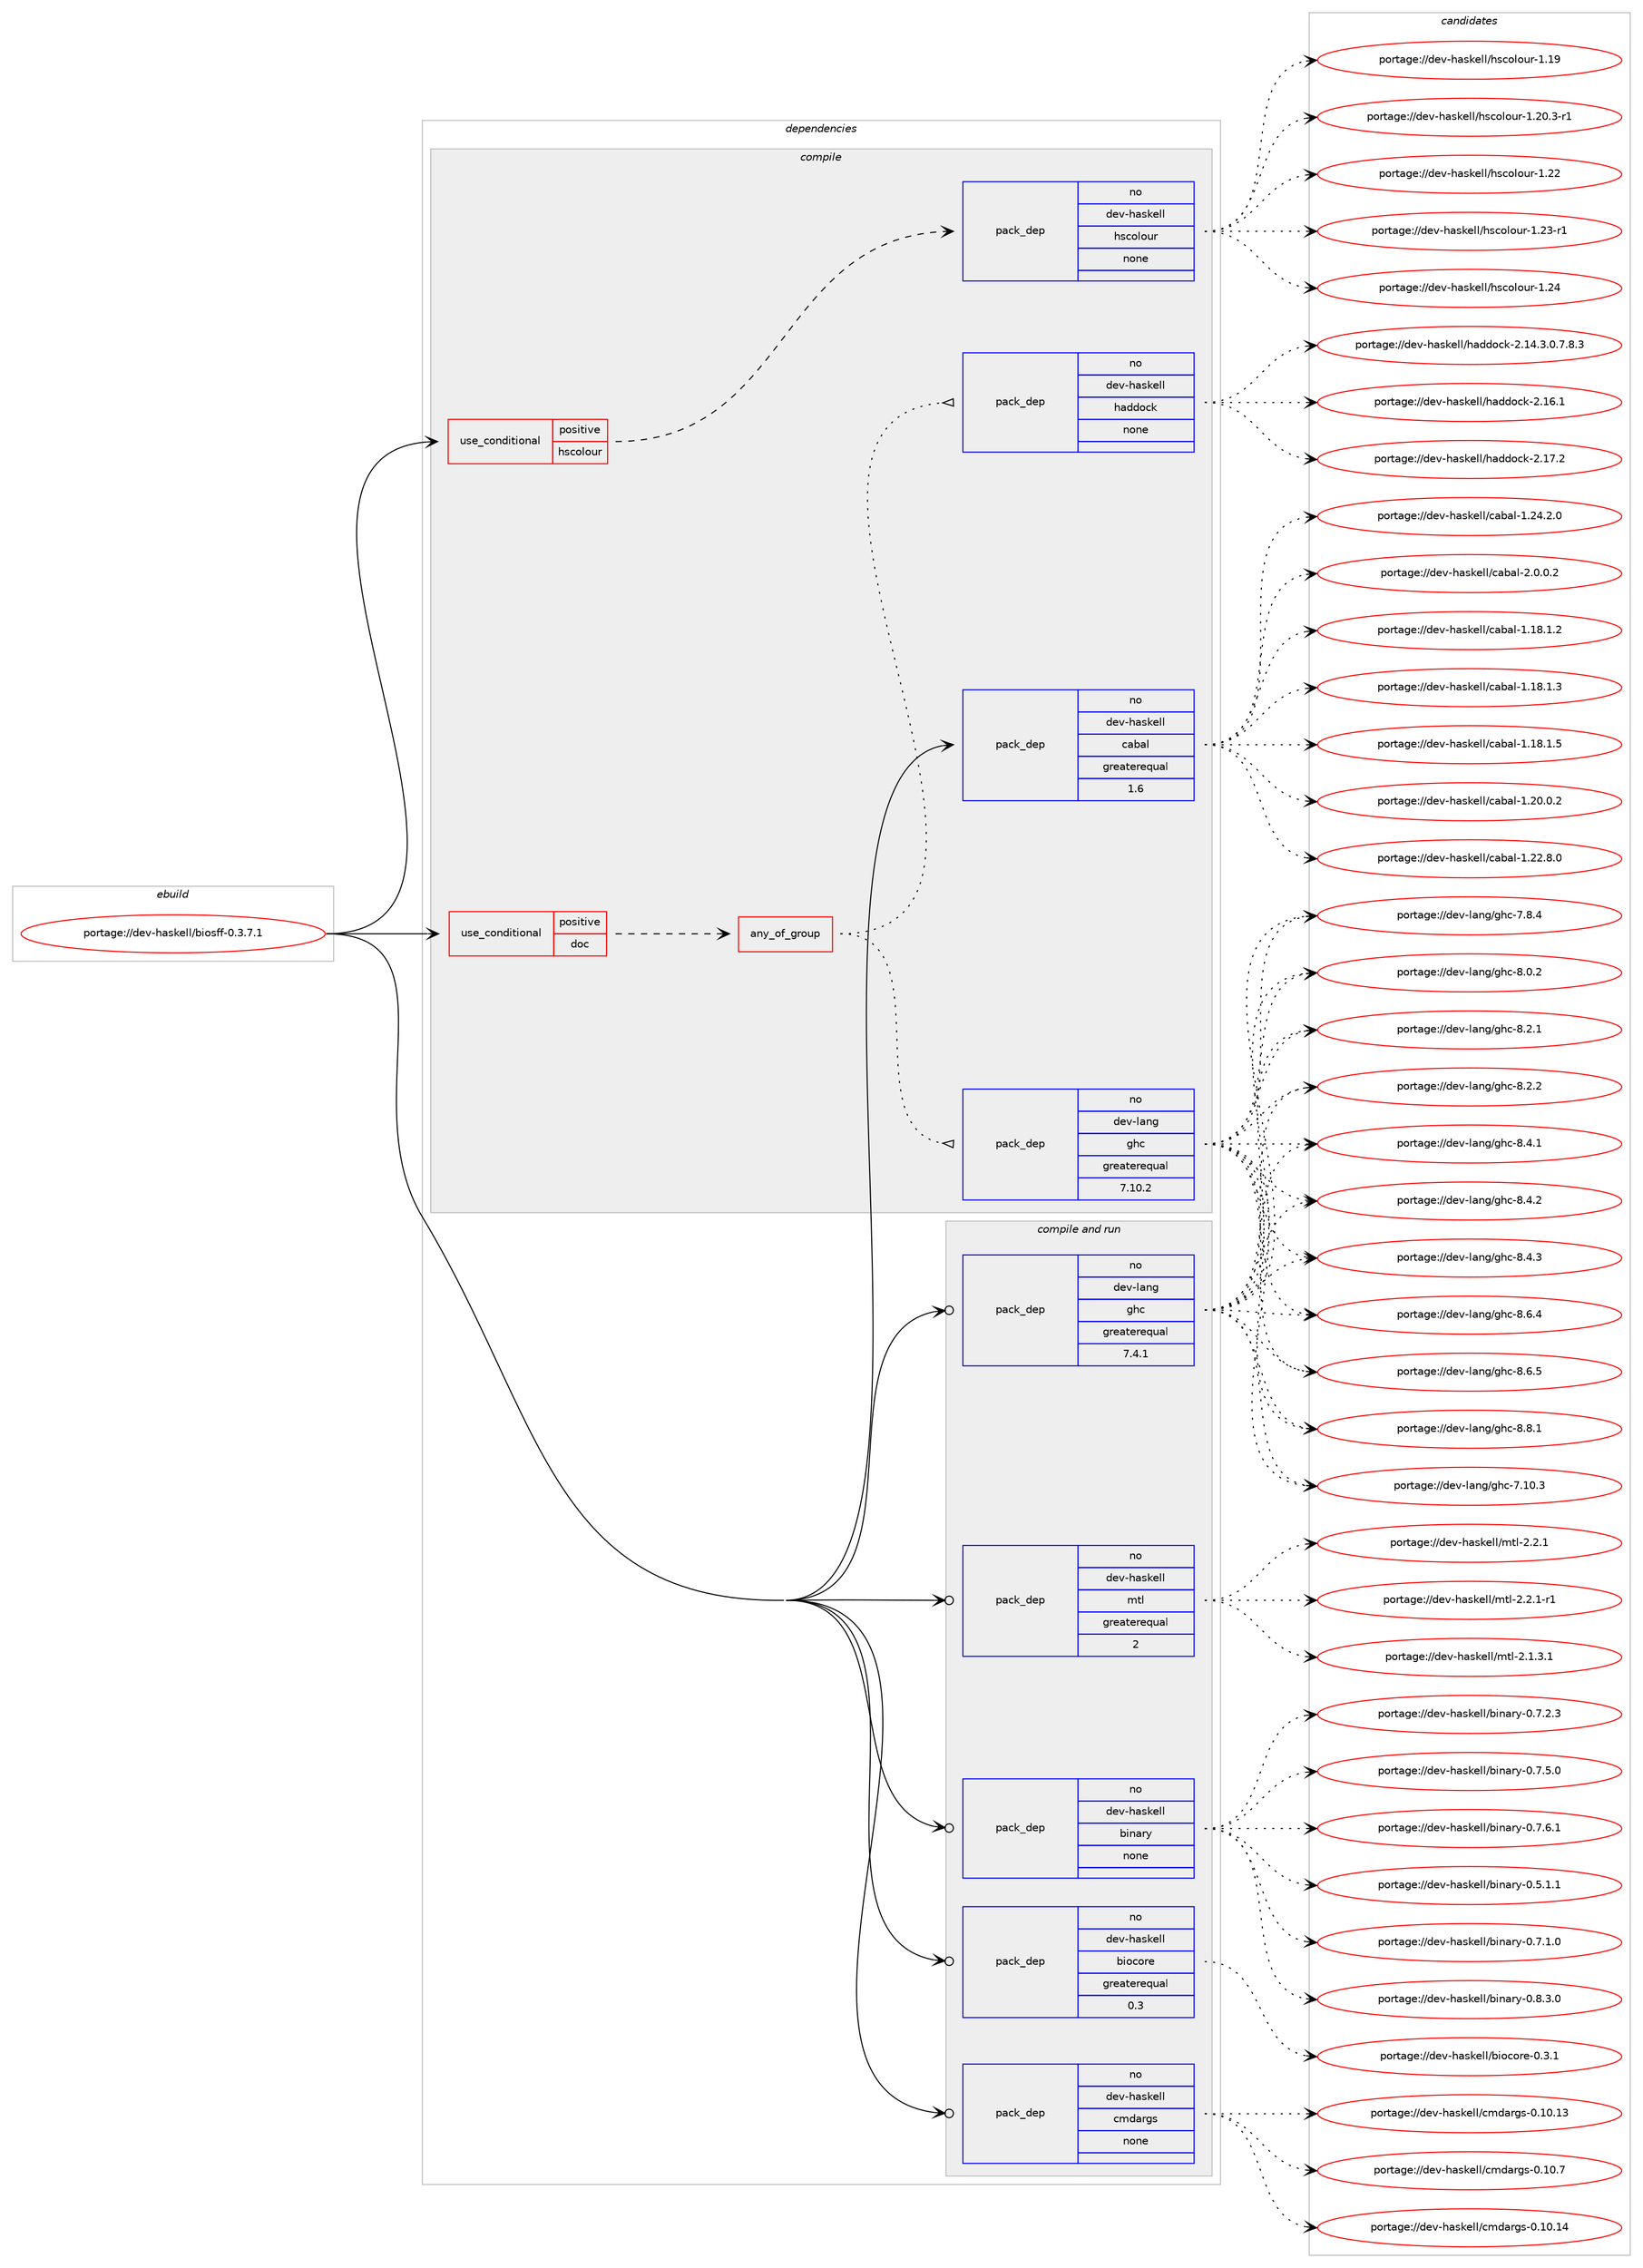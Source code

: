 digraph prolog {

# *************
# Graph options
# *************

newrank=true;
concentrate=true;
compound=true;
graph [rankdir=LR,fontname=Helvetica,fontsize=10,ranksep=1.5];#, ranksep=2.5, nodesep=0.2];
edge  [arrowhead=vee];
node  [fontname=Helvetica,fontsize=10];

# **********
# The ebuild
# **********

subgraph cluster_leftcol {
color=gray;
rank=same;
label=<<i>ebuild</i>>;
id [label="portage://dev-haskell/biosff-0.3.7.1", color=red, width=4, href="../dev-haskell/biosff-0.3.7.1.svg"];
}

# ****************
# The dependencies
# ****************

subgraph cluster_midcol {
color=gray;
label=<<i>dependencies</i>>;
subgraph cluster_compile {
fillcolor="#eeeeee";
style=filled;
label=<<i>compile</i>>;
subgraph cond14343 {
dependency62735 [label=<<TABLE BORDER="0" CELLBORDER="1" CELLSPACING="0" CELLPADDING="4"><TR><TD ROWSPAN="3" CELLPADDING="10">use_conditional</TD></TR><TR><TD>positive</TD></TR><TR><TD>doc</TD></TR></TABLE>>, shape=none, color=red];
subgraph any1380 {
dependency62736 [label=<<TABLE BORDER="0" CELLBORDER="1" CELLSPACING="0" CELLPADDING="4"><TR><TD CELLPADDING="10">any_of_group</TD></TR></TABLE>>, shape=none, color=red];subgraph pack46955 {
dependency62737 [label=<<TABLE BORDER="0" CELLBORDER="1" CELLSPACING="0" CELLPADDING="4" WIDTH="220"><TR><TD ROWSPAN="6" CELLPADDING="30">pack_dep</TD></TR><TR><TD WIDTH="110">no</TD></TR><TR><TD>dev-haskell</TD></TR><TR><TD>haddock</TD></TR><TR><TD>none</TD></TR><TR><TD></TD></TR></TABLE>>, shape=none, color=blue];
}
dependency62736:e -> dependency62737:w [weight=20,style="dotted",arrowhead="oinv"];
subgraph pack46956 {
dependency62738 [label=<<TABLE BORDER="0" CELLBORDER="1" CELLSPACING="0" CELLPADDING="4" WIDTH="220"><TR><TD ROWSPAN="6" CELLPADDING="30">pack_dep</TD></TR><TR><TD WIDTH="110">no</TD></TR><TR><TD>dev-lang</TD></TR><TR><TD>ghc</TD></TR><TR><TD>greaterequal</TD></TR><TR><TD>7.10.2</TD></TR></TABLE>>, shape=none, color=blue];
}
dependency62736:e -> dependency62738:w [weight=20,style="dotted",arrowhead="oinv"];
}
dependency62735:e -> dependency62736:w [weight=20,style="dashed",arrowhead="vee"];
}
id:e -> dependency62735:w [weight=20,style="solid",arrowhead="vee"];
subgraph cond14344 {
dependency62739 [label=<<TABLE BORDER="0" CELLBORDER="1" CELLSPACING="0" CELLPADDING="4"><TR><TD ROWSPAN="3" CELLPADDING="10">use_conditional</TD></TR><TR><TD>positive</TD></TR><TR><TD>hscolour</TD></TR></TABLE>>, shape=none, color=red];
subgraph pack46957 {
dependency62740 [label=<<TABLE BORDER="0" CELLBORDER="1" CELLSPACING="0" CELLPADDING="4" WIDTH="220"><TR><TD ROWSPAN="6" CELLPADDING="30">pack_dep</TD></TR><TR><TD WIDTH="110">no</TD></TR><TR><TD>dev-haskell</TD></TR><TR><TD>hscolour</TD></TR><TR><TD>none</TD></TR><TR><TD></TD></TR></TABLE>>, shape=none, color=blue];
}
dependency62739:e -> dependency62740:w [weight=20,style="dashed",arrowhead="vee"];
}
id:e -> dependency62739:w [weight=20,style="solid",arrowhead="vee"];
subgraph pack46958 {
dependency62741 [label=<<TABLE BORDER="0" CELLBORDER="1" CELLSPACING="0" CELLPADDING="4" WIDTH="220"><TR><TD ROWSPAN="6" CELLPADDING="30">pack_dep</TD></TR><TR><TD WIDTH="110">no</TD></TR><TR><TD>dev-haskell</TD></TR><TR><TD>cabal</TD></TR><TR><TD>greaterequal</TD></TR><TR><TD>1.6</TD></TR></TABLE>>, shape=none, color=blue];
}
id:e -> dependency62741:w [weight=20,style="solid",arrowhead="vee"];
}
subgraph cluster_compileandrun {
fillcolor="#eeeeee";
style=filled;
label=<<i>compile and run</i>>;
subgraph pack46959 {
dependency62742 [label=<<TABLE BORDER="0" CELLBORDER="1" CELLSPACING="0" CELLPADDING="4" WIDTH="220"><TR><TD ROWSPAN="6" CELLPADDING="30">pack_dep</TD></TR><TR><TD WIDTH="110">no</TD></TR><TR><TD>dev-haskell</TD></TR><TR><TD>binary</TD></TR><TR><TD>none</TD></TR><TR><TD></TD></TR></TABLE>>, shape=none, color=blue];
}
id:e -> dependency62742:w [weight=20,style="solid",arrowhead="odotvee"];
subgraph pack46960 {
dependency62743 [label=<<TABLE BORDER="0" CELLBORDER="1" CELLSPACING="0" CELLPADDING="4" WIDTH="220"><TR><TD ROWSPAN="6" CELLPADDING="30">pack_dep</TD></TR><TR><TD WIDTH="110">no</TD></TR><TR><TD>dev-haskell</TD></TR><TR><TD>biocore</TD></TR><TR><TD>greaterequal</TD></TR><TR><TD>0.3</TD></TR></TABLE>>, shape=none, color=blue];
}
id:e -> dependency62743:w [weight=20,style="solid",arrowhead="odotvee"];
subgraph pack46961 {
dependency62744 [label=<<TABLE BORDER="0" CELLBORDER="1" CELLSPACING="0" CELLPADDING="4" WIDTH="220"><TR><TD ROWSPAN="6" CELLPADDING="30">pack_dep</TD></TR><TR><TD WIDTH="110">no</TD></TR><TR><TD>dev-haskell</TD></TR><TR><TD>cmdargs</TD></TR><TR><TD>none</TD></TR><TR><TD></TD></TR></TABLE>>, shape=none, color=blue];
}
id:e -> dependency62744:w [weight=20,style="solid",arrowhead="odotvee"];
subgraph pack46962 {
dependency62745 [label=<<TABLE BORDER="0" CELLBORDER="1" CELLSPACING="0" CELLPADDING="4" WIDTH="220"><TR><TD ROWSPAN="6" CELLPADDING="30">pack_dep</TD></TR><TR><TD WIDTH="110">no</TD></TR><TR><TD>dev-haskell</TD></TR><TR><TD>mtl</TD></TR><TR><TD>greaterequal</TD></TR><TR><TD>2</TD></TR></TABLE>>, shape=none, color=blue];
}
id:e -> dependency62745:w [weight=20,style="solid",arrowhead="odotvee"];
subgraph pack46963 {
dependency62746 [label=<<TABLE BORDER="0" CELLBORDER="1" CELLSPACING="0" CELLPADDING="4" WIDTH="220"><TR><TD ROWSPAN="6" CELLPADDING="30">pack_dep</TD></TR><TR><TD WIDTH="110">no</TD></TR><TR><TD>dev-lang</TD></TR><TR><TD>ghc</TD></TR><TR><TD>greaterequal</TD></TR><TR><TD>7.4.1</TD></TR></TABLE>>, shape=none, color=blue];
}
id:e -> dependency62746:w [weight=20,style="solid",arrowhead="odotvee"];
}
subgraph cluster_run {
fillcolor="#eeeeee";
style=filled;
label=<<i>run</i>>;
}
}

# **************
# The candidates
# **************

subgraph cluster_choices {
rank=same;
color=gray;
label=<<i>candidates</i>>;

subgraph choice46955 {
color=black;
nodesep=1;
choiceportage1001011184510497115107101108108471049710010011199107455046495246514648465546564651 [label="portage://dev-haskell/haddock-2.14.3.0.7.8.3", color=red, width=4,href="../dev-haskell/haddock-2.14.3.0.7.8.3.svg"];
choiceportage100101118451049711510710110810847104971001001119910745504649544649 [label="portage://dev-haskell/haddock-2.16.1", color=red, width=4,href="../dev-haskell/haddock-2.16.1.svg"];
choiceportage100101118451049711510710110810847104971001001119910745504649554650 [label="portage://dev-haskell/haddock-2.17.2", color=red, width=4,href="../dev-haskell/haddock-2.17.2.svg"];
dependency62737:e -> choiceportage1001011184510497115107101108108471049710010011199107455046495246514648465546564651:w [style=dotted,weight="100"];
dependency62737:e -> choiceportage100101118451049711510710110810847104971001001119910745504649544649:w [style=dotted,weight="100"];
dependency62737:e -> choiceportage100101118451049711510710110810847104971001001119910745504649554650:w [style=dotted,weight="100"];
}
subgraph choice46956 {
color=black;
nodesep=1;
choiceportage1001011184510897110103471031049945554649484651 [label="portage://dev-lang/ghc-7.10.3", color=red, width=4,href="../dev-lang/ghc-7.10.3.svg"];
choiceportage10010111845108971101034710310499455546564652 [label="portage://dev-lang/ghc-7.8.4", color=red, width=4,href="../dev-lang/ghc-7.8.4.svg"];
choiceportage10010111845108971101034710310499455646484650 [label="portage://dev-lang/ghc-8.0.2", color=red, width=4,href="../dev-lang/ghc-8.0.2.svg"];
choiceportage10010111845108971101034710310499455646504649 [label="portage://dev-lang/ghc-8.2.1", color=red, width=4,href="../dev-lang/ghc-8.2.1.svg"];
choiceportage10010111845108971101034710310499455646504650 [label="portage://dev-lang/ghc-8.2.2", color=red, width=4,href="../dev-lang/ghc-8.2.2.svg"];
choiceportage10010111845108971101034710310499455646524649 [label="portage://dev-lang/ghc-8.4.1", color=red, width=4,href="../dev-lang/ghc-8.4.1.svg"];
choiceportage10010111845108971101034710310499455646524650 [label="portage://dev-lang/ghc-8.4.2", color=red, width=4,href="../dev-lang/ghc-8.4.2.svg"];
choiceportage10010111845108971101034710310499455646524651 [label="portage://dev-lang/ghc-8.4.3", color=red, width=4,href="../dev-lang/ghc-8.4.3.svg"];
choiceportage10010111845108971101034710310499455646544652 [label="portage://dev-lang/ghc-8.6.4", color=red, width=4,href="../dev-lang/ghc-8.6.4.svg"];
choiceportage10010111845108971101034710310499455646544653 [label="portage://dev-lang/ghc-8.6.5", color=red, width=4,href="../dev-lang/ghc-8.6.5.svg"];
choiceportage10010111845108971101034710310499455646564649 [label="portage://dev-lang/ghc-8.8.1", color=red, width=4,href="../dev-lang/ghc-8.8.1.svg"];
dependency62738:e -> choiceportage1001011184510897110103471031049945554649484651:w [style=dotted,weight="100"];
dependency62738:e -> choiceportage10010111845108971101034710310499455546564652:w [style=dotted,weight="100"];
dependency62738:e -> choiceportage10010111845108971101034710310499455646484650:w [style=dotted,weight="100"];
dependency62738:e -> choiceportage10010111845108971101034710310499455646504649:w [style=dotted,weight="100"];
dependency62738:e -> choiceportage10010111845108971101034710310499455646504650:w [style=dotted,weight="100"];
dependency62738:e -> choiceportage10010111845108971101034710310499455646524649:w [style=dotted,weight="100"];
dependency62738:e -> choiceportage10010111845108971101034710310499455646524650:w [style=dotted,weight="100"];
dependency62738:e -> choiceportage10010111845108971101034710310499455646524651:w [style=dotted,weight="100"];
dependency62738:e -> choiceportage10010111845108971101034710310499455646544652:w [style=dotted,weight="100"];
dependency62738:e -> choiceportage10010111845108971101034710310499455646544653:w [style=dotted,weight="100"];
dependency62738:e -> choiceportage10010111845108971101034710310499455646564649:w [style=dotted,weight="100"];
}
subgraph choice46957 {
color=black;
nodesep=1;
choiceportage100101118451049711510710110810847104115991111081111171144549464957 [label="portage://dev-haskell/hscolour-1.19", color=red, width=4,href="../dev-haskell/hscolour-1.19.svg"];
choiceportage10010111845104971151071011081084710411599111108111117114454946504846514511449 [label="portage://dev-haskell/hscolour-1.20.3-r1", color=red, width=4,href="../dev-haskell/hscolour-1.20.3-r1.svg"];
choiceportage100101118451049711510710110810847104115991111081111171144549465050 [label="portage://dev-haskell/hscolour-1.22", color=red, width=4,href="../dev-haskell/hscolour-1.22.svg"];
choiceportage1001011184510497115107101108108471041159911110811111711445494650514511449 [label="portage://dev-haskell/hscolour-1.23-r1", color=red, width=4,href="../dev-haskell/hscolour-1.23-r1.svg"];
choiceportage100101118451049711510710110810847104115991111081111171144549465052 [label="portage://dev-haskell/hscolour-1.24", color=red, width=4,href="../dev-haskell/hscolour-1.24.svg"];
dependency62740:e -> choiceportage100101118451049711510710110810847104115991111081111171144549464957:w [style=dotted,weight="100"];
dependency62740:e -> choiceportage10010111845104971151071011081084710411599111108111117114454946504846514511449:w [style=dotted,weight="100"];
dependency62740:e -> choiceportage100101118451049711510710110810847104115991111081111171144549465050:w [style=dotted,weight="100"];
dependency62740:e -> choiceportage1001011184510497115107101108108471041159911110811111711445494650514511449:w [style=dotted,weight="100"];
dependency62740:e -> choiceportage100101118451049711510710110810847104115991111081111171144549465052:w [style=dotted,weight="100"];
}
subgraph choice46958 {
color=black;
nodesep=1;
choiceportage10010111845104971151071011081084799979897108454946495646494650 [label="portage://dev-haskell/cabal-1.18.1.2", color=red, width=4,href="../dev-haskell/cabal-1.18.1.2.svg"];
choiceportage10010111845104971151071011081084799979897108454946495646494651 [label="portage://dev-haskell/cabal-1.18.1.3", color=red, width=4,href="../dev-haskell/cabal-1.18.1.3.svg"];
choiceportage10010111845104971151071011081084799979897108454946495646494653 [label="portage://dev-haskell/cabal-1.18.1.5", color=red, width=4,href="../dev-haskell/cabal-1.18.1.5.svg"];
choiceportage10010111845104971151071011081084799979897108454946504846484650 [label="portage://dev-haskell/cabal-1.20.0.2", color=red, width=4,href="../dev-haskell/cabal-1.20.0.2.svg"];
choiceportage10010111845104971151071011081084799979897108454946505046564648 [label="portage://dev-haskell/cabal-1.22.8.0", color=red, width=4,href="../dev-haskell/cabal-1.22.8.0.svg"];
choiceportage10010111845104971151071011081084799979897108454946505246504648 [label="portage://dev-haskell/cabal-1.24.2.0", color=red, width=4,href="../dev-haskell/cabal-1.24.2.0.svg"];
choiceportage100101118451049711510710110810847999798971084550464846484650 [label="portage://dev-haskell/cabal-2.0.0.2", color=red, width=4,href="../dev-haskell/cabal-2.0.0.2.svg"];
dependency62741:e -> choiceportage10010111845104971151071011081084799979897108454946495646494650:w [style=dotted,weight="100"];
dependency62741:e -> choiceportage10010111845104971151071011081084799979897108454946495646494651:w [style=dotted,weight="100"];
dependency62741:e -> choiceportage10010111845104971151071011081084799979897108454946495646494653:w [style=dotted,weight="100"];
dependency62741:e -> choiceportage10010111845104971151071011081084799979897108454946504846484650:w [style=dotted,weight="100"];
dependency62741:e -> choiceportage10010111845104971151071011081084799979897108454946505046564648:w [style=dotted,weight="100"];
dependency62741:e -> choiceportage10010111845104971151071011081084799979897108454946505246504648:w [style=dotted,weight="100"];
dependency62741:e -> choiceportage100101118451049711510710110810847999798971084550464846484650:w [style=dotted,weight="100"];
}
subgraph choice46959 {
color=black;
nodesep=1;
choiceportage10010111845104971151071011081084798105110971141214548465346494649 [label="portage://dev-haskell/binary-0.5.1.1", color=red, width=4,href="../dev-haskell/binary-0.5.1.1.svg"];
choiceportage10010111845104971151071011081084798105110971141214548465546494648 [label="portage://dev-haskell/binary-0.7.1.0", color=red, width=4,href="../dev-haskell/binary-0.7.1.0.svg"];
choiceportage10010111845104971151071011081084798105110971141214548465546504651 [label="portage://dev-haskell/binary-0.7.2.3", color=red, width=4,href="../dev-haskell/binary-0.7.2.3.svg"];
choiceportage10010111845104971151071011081084798105110971141214548465546534648 [label="portage://dev-haskell/binary-0.7.5.0", color=red, width=4,href="../dev-haskell/binary-0.7.5.0.svg"];
choiceportage10010111845104971151071011081084798105110971141214548465546544649 [label="portage://dev-haskell/binary-0.7.6.1", color=red, width=4,href="../dev-haskell/binary-0.7.6.1.svg"];
choiceportage10010111845104971151071011081084798105110971141214548465646514648 [label="portage://dev-haskell/binary-0.8.3.0", color=red, width=4,href="../dev-haskell/binary-0.8.3.0.svg"];
dependency62742:e -> choiceportage10010111845104971151071011081084798105110971141214548465346494649:w [style=dotted,weight="100"];
dependency62742:e -> choiceportage10010111845104971151071011081084798105110971141214548465546494648:w [style=dotted,weight="100"];
dependency62742:e -> choiceportage10010111845104971151071011081084798105110971141214548465546504651:w [style=dotted,weight="100"];
dependency62742:e -> choiceportage10010111845104971151071011081084798105110971141214548465546534648:w [style=dotted,weight="100"];
dependency62742:e -> choiceportage10010111845104971151071011081084798105110971141214548465546544649:w [style=dotted,weight="100"];
dependency62742:e -> choiceportage10010111845104971151071011081084798105110971141214548465646514648:w [style=dotted,weight="100"];
}
subgraph choice46960 {
color=black;
nodesep=1;
choiceportage1001011184510497115107101108108479810511199111114101454846514649 [label="portage://dev-haskell/biocore-0.3.1", color=red, width=4,href="../dev-haskell/biocore-0.3.1.svg"];
dependency62743:e -> choiceportage1001011184510497115107101108108479810511199111114101454846514649:w [style=dotted,weight="100"];
}
subgraph choice46961 {
color=black;
nodesep=1;
choiceportage10010111845104971151071011081084799109100971141031154548464948464951 [label="portage://dev-haskell/cmdargs-0.10.13", color=red, width=4,href="../dev-haskell/cmdargs-0.10.13.svg"];
choiceportage10010111845104971151071011081084799109100971141031154548464948464952 [label="portage://dev-haskell/cmdargs-0.10.14", color=red, width=4,href="../dev-haskell/cmdargs-0.10.14.svg"];
choiceportage100101118451049711510710110810847991091009711410311545484649484655 [label="portage://dev-haskell/cmdargs-0.10.7", color=red, width=4,href="../dev-haskell/cmdargs-0.10.7.svg"];
dependency62744:e -> choiceportage10010111845104971151071011081084799109100971141031154548464948464951:w [style=dotted,weight="100"];
dependency62744:e -> choiceportage10010111845104971151071011081084799109100971141031154548464948464952:w [style=dotted,weight="100"];
dependency62744:e -> choiceportage100101118451049711510710110810847991091009711410311545484649484655:w [style=dotted,weight="100"];
}
subgraph choice46962 {
color=black;
nodesep=1;
choiceportage1001011184510497115107101108108471091161084550464946514649 [label="portage://dev-haskell/mtl-2.1.3.1", color=red, width=4,href="../dev-haskell/mtl-2.1.3.1.svg"];
choiceportage100101118451049711510710110810847109116108455046504649 [label="portage://dev-haskell/mtl-2.2.1", color=red, width=4,href="../dev-haskell/mtl-2.2.1.svg"];
choiceportage1001011184510497115107101108108471091161084550465046494511449 [label="portage://dev-haskell/mtl-2.2.1-r1", color=red, width=4,href="../dev-haskell/mtl-2.2.1-r1.svg"];
dependency62745:e -> choiceportage1001011184510497115107101108108471091161084550464946514649:w [style=dotted,weight="100"];
dependency62745:e -> choiceportage100101118451049711510710110810847109116108455046504649:w [style=dotted,weight="100"];
dependency62745:e -> choiceportage1001011184510497115107101108108471091161084550465046494511449:w [style=dotted,weight="100"];
}
subgraph choice46963 {
color=black;
nodesep=1;
choiceportage1001011184510897110103471031049945554649484651 [label="portage://dev-lang/ghc-7.10.3", color=red, width=4,href="../dev-lang/ghc-7.10.3.svg"];
choiceportage10010111845108971101034710310499455546564652 [label="portage://dev-lang/ghc-7.8.4", color=red, width=4,href="../dev-lang/ghc-7.8.4.svg"];
choiceportage10010111845108971101034710310499455646484650 [label="portage://dev-lang/ghc-8.0.2", color=red, width=4,href="../dev-lang/ghc-8.0.2.svg"];
choiceportage10010111845108971101034710310499455646504649 [label="portage://dev-lang/ghc-8.2.1", color=red, width=4,href="../dev-lang/ghc-8.2.1.svg"];
choiceportage10010111845108971101034710310499455646504650 [label="portage://dev-lang/ghc-8.2.2", color=red, width=4,href="../dev-lang/ghc-8.2.2.svg"];
choiceportage10010111845108971101034710310499455646524649 [label="portage://dev-lang/ghc-8.4.1", color=red, width=4,href="../dev-lang/ghc-8.4.1.svg"];
choiceportage10010111845108971101034710310499455646524650 [label="portage://dev-lang/ghc-8.4.2", color=red, width=4,href="../dev-lang/ghc-8.4.2.svg"];
choiceportage10010111845108971101034710310499455646524651 [label="portage://dev-lang/ghc-8.4.3", color=red, width=4,href="../dev-lang/ghc-8.4.3.svg"];
choiceportage10010111845108971101034710310499455646544652 [label="portage://dev-lang/ghc-8.6.4", color=red, width=4,href="../dev-lang/ghc-8.6.4.svg"];
choiceportage10010111845108971101034710310499455646544653 [label="portage://dev-lang/ghc-8.6.5", color=red, width=4,href="../dev-lang/ghc-8.6.5.svg"];
choiceportage10010111845108971101034710310499455646564649 [label="portage://dev-lang/ghc-8.8.1", color=red, width=4,href="../dev-lang/ghc-8.8.1.svg"];
dependency62746:e -> choiceportage1001011184510897110103471031049945554649484651:w [style=dotted,weight="100"];
dependency62746:e -> choiceportage10010111845108971101034710310499455546564652:w [style=dotted,weight="100"];
dependency62746:e -> choiceportage10010111845108971101034710310499455646484650:w [style=dotted,weight="100"];
dependency62746:e -> choiceportage10010111845108971101034710310499455646504649:w [style=dotted,weight="100"];
dependency62746:e -> choiceportage10010111845108971101034710310499455646504650:w [style=dotted,weight="100"];
dependency62746:e -> choiceportage10010111845108971101034710310499455646524649:w [style=dotted,weight="100"];
dependency62746:e -> choiceportage10010111845108971101034710310499455646524650:w [style=dotted,weight="100"];
dependency62746:e -> choiceportage10010111845108971101034710310499455646524651:w [style=dotted,weight="100"];
dependency62746:e -> choiceportage10010111845108971101034710310499455646544652:w [style=dotted,weight="100"];
dependency62746:e -> choiceportage10010111845108971101034710310499455646544653:w [style=dotted,weight="100"];
dependency62746:e -> choiceportage10010111845108971101034710310499455646564649:w [style=dotted,weight="100"];
}
}

}
